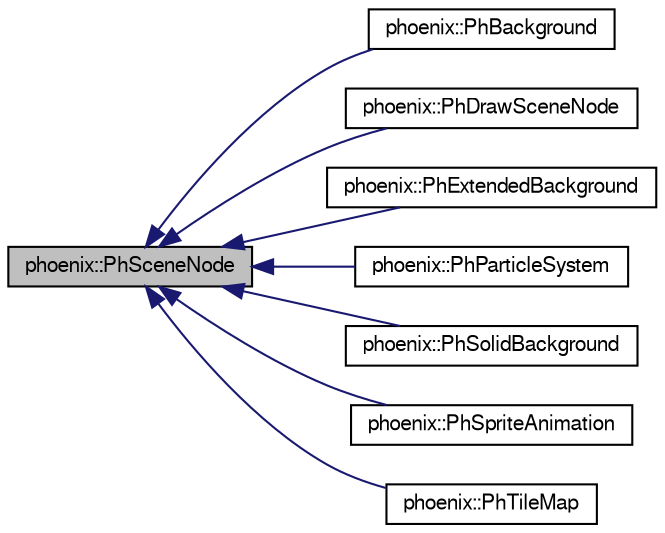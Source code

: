 digraph G
{
  edge [fontname="FreeSans",fontsize="10",labelfontname="FreeSans",labelfontsize="10"];
  node [fontname="FreeSans",fontsize="10",shape=record];
  rankdir=LR;
  Node1 [label="phoenix::PhSceneNode",height=0.2,width=0.4,color="black", fillcolor="grey75", style="filled" fontcolor="black"];
  Node1 -> Node2 [dir=back,color="midnightblue",fontsize="10",style="solid",fontname="FreeSans"];
  Node2 [label="phoenix::PhBackground",height=0.2,width=0.4,color="black", fillcolor="white", style="filled",URL="$classphoenix_1_1PhBackground.htm",tooltip="Simple background implementation."];
  Node1 -> Node3 [dir=back,color="midnightblue",fontsize="10",style="solid",fontname="FreeSans"];
  Node3 [label="phoenix::PhDrawSceneNode",height=0.2,width=0.4,color="black", fillcolor="white", style="filled",URL="$classphoenix_1_1PhDrawSceneNode.htm",tooltip="Draw scene node."];
  Node1 -> Node4 [dir=back,color="midnightblue",fontsize="10",style="solid",fontname="FreeSans"];
  Node4 [label="phoenix::PhExtendedBackground",height=0.2,width=0.4,color="black", fillcolor="white", style="filled",URL="$classphoenix_1_1PhExtendedBackground.htm",tooltip="Extended Background."];
  Node1 -> Node5 [dir=back,color="midnightblue",fontsize="10",style="solid",fontname="FreeSans"];
  Node5 [label="phoenix::PhParticleSystem",height=0.2,width=0.4,color="black", fillcolor="white", style="filled",URL="$classphoenix_1_1PhParticleSystem.htm",tooltip="Abstract Particle System."];
  Node1 -> Node6 [dir=back,color="midnightblue",fontsize="10",style="solid",fontname="FreeSans"];
  Node6 [label="phoenix::PhSolidBackground",height=0.2,width=0.4,color="black", fillcolor="white", style="filled",URL="$classphoenix_1_1PhSolidBackground.htm",tooltip="Solid background node."];
  Node1 -> Node7 [dir=back,color="midnightblue",fontsize="10",style="solid",fontname="FreeSans"];
  Node7 [label="phoenix::PhSpriteAnimation",height=0.2,width=0.4,color="black", fillcolor="white", style="filled",URL="$classphoenix_1_1PhSpriteAnimation.htm",tooltip="Sprite Animation."];
  Node1 -> Node8 [dir=back,color="midnightblue",fontsize="10",style="solid",fontname="FreeSans"];
  Node8 [label="phoenix::PhTileMap",height=0.2,width=0.4,color="black", fillcolor="white", style="filled",URL="$classphoenix_1_1PhTileMap.htm",tooltip="Tile map."];
}
